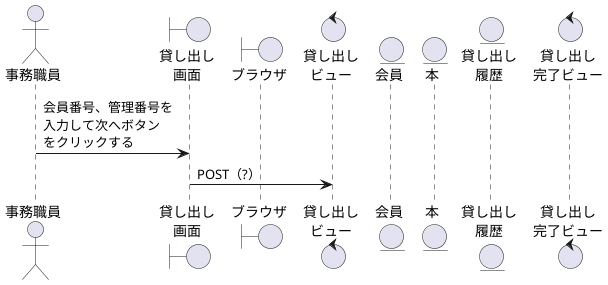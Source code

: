 @startuml Rental 

actor "事務職員" as staff
boundary "貸し出し\n画面" as Rens
boundary "ブラウザ" as brz
control "貸し出し\nビュー" as Renv
entity "会員" as member
entity "本" as book
entity "貸し出し\n履歴" as RenH
control "貸し出し\n完了ビュー" as RenCv


staff -> Rens: 会員番号、管理番号を\n入力して次へボタン\nをクリックする
Rens -> Renv: POST（?）


@enduml